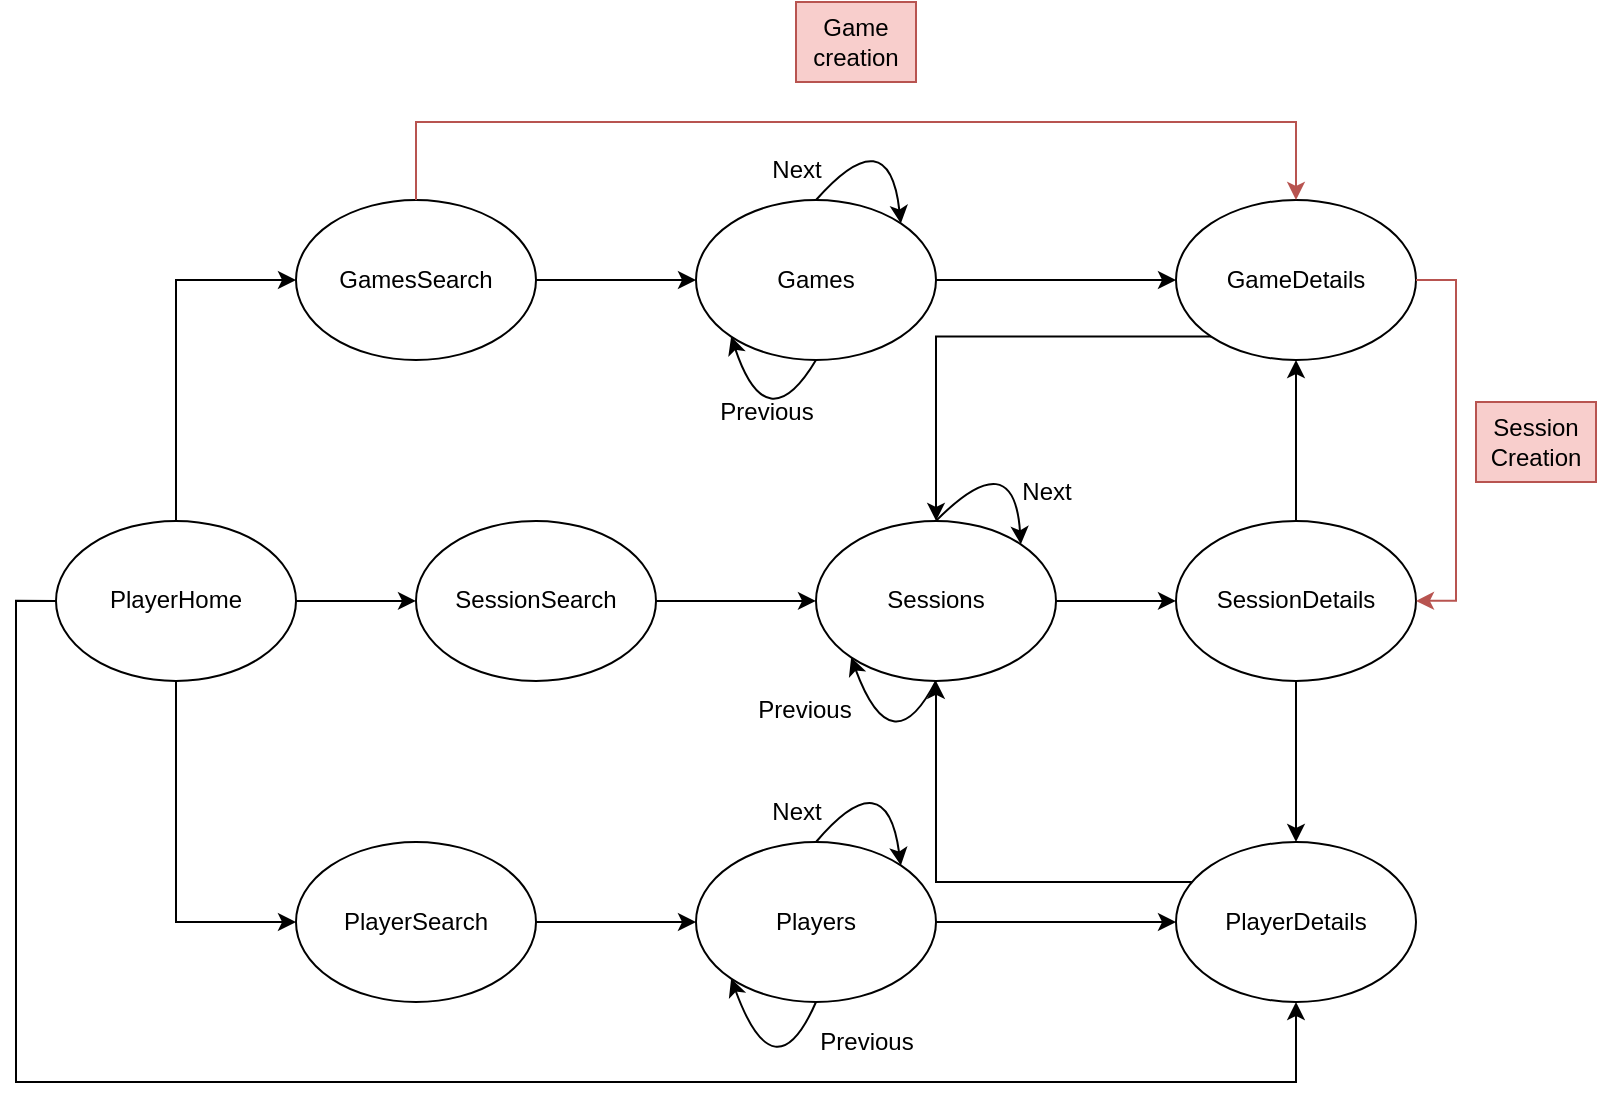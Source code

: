 <mxfile version="20.8.16" type="device"><diagram name="Página-1" id="NKFgEqGkxe1qv2dZLXt7"><mxGraphModel dx="714" dy="423" grid="1" gridSize="10" guides="1" tooltips="1" connect="1" arrows="1" fold="1" page="1" pageScale="1" pageWidth="827" pageHeight="1169" math="0" shadow="0"><root><mxCell id="0"/><mxCell id="1" parent="0"/><mxCell id="ochfXIyHOkyKtOQnSNJS-15" style="edgeStyle=orthogonalEdgeStyle;rounded=0;orthogonalLoop=1;jettySize=auto;html=1;exitX=0.5;exitY=0;exitDx=0;exitDy=0;entryX=0;entryY=0.5;entryDx=0;entryDy=0;" parent="1" source="ochfXIyHOkyKtOQnSNJS-1" target="ochfXIyHOkyKtOQnSNJS-2" edge="1"><mxGeometry relative="1" as="geometry"/></mxCell><mxCell id="ochfXIyHOkyKtOQnSNJS-16" style="edgeStyle=orthogonalEdgeStyle;rounded=0;orthogonalLoop=1;jettySize=auto;html=1;exitX=1;exitY=0.5;exitDx=0;exitDy=0;entryX=0;entryY=0.5;entryDx=0;entryDy=0;" parent="1" source="ochfXIyHOkyKtOQnSNJS-1" target="ochfXIyHOkyKtOQnSNJS-3" edge="1"><mxGeometry relative="1" as="geometry"/></mxCell><mxCell id="biwwcFZBRJivJuegS2SM-2" style="edgeStyle=orthogonalEdgeStyle;rounded=0;orthogonalLoop=1;jettySize=auto;html=1;exitX=0.5;exitY=1;exitDx=0;exitDy=0;entryX=0;entryY=0.5;entryDx=0;entryDy=0;" parent="1" source="ochfXIyHOkyKtOQnSNJS-1" target="biwwcFZBRJivJuegS2SM-1" edge="1"><mxGeometry relative="1" as="geometry"/></mxCell><mxCell id="biwwcFZBRJivJuegS2SM-14" style="edgeStyle=orthogonalEdgeStyle;rounded=0;orthogonalLoop=1;jettySize=auto;html=1;exitX=0;exitY=0.5;exitDx=0;exitDy=0;entryX=0.5;entryY=1;entryDx=0;entryDy=0;" parent="1" source="ochfXIyHOkyKtOQnSNJS-1" target="ochfXIyHOkyKtOQnSNJS-6" edge="1"><mxGeometry relative="1" as="geometry"><Array as="points"><mxPoint x="20" y="379"/><mxPoint x="20" y="620"/><mxPoint x="660" y="620"/></Array></mxGeometry></mxCell><mxCell id="ochfXIyHOkyKtOQnSNJS-1" value="PlayerHome" style="ellipse;whiteSpace=wrap;html=1;rotation=0;" parent="1" vertex="1"><mxGeometry x="40" y="339.44" width="120" height="80" as="geometry"/></mxCell><mxCell id="ochfXIyHOkyKtOQnSNJS-32" style="edgeStyle=orthogonalEdgeStyle;rounded=0;orthogonalLoop=1;jettySize=auto;html=1;exitX=1;exitY=0.5;exitDx=0;exitDy=0;" parent="1" source="ochfXIyHOkyKtOQnSNJS-2" target="ochfXIyHOkyKtOQnSNJS-28" edge="1"><mxGeometry relative="1" as="geometry"/></mxCell><mxCell id="ochfXIyHOkyKtOQnSNJS-2" value="GamesSearch" style="ellipse;whiteSpace=wrap;html=1;rotation=0;" parent="1" vertex="1"><mxGeometry x="160" y="179" width="120" height="80" as="geometry"/></mxCell><mxCell id="ochfXIyHOkyKtOQnSNJS-18" style="edgeStyle=orthogonalEdgeStyle;rounded=0;orthogonalLoop=1;jettySize=auto;html=1;exitX=1;exitY=0.5;exitDx=0;exitDy=0;entryX=0;entryY=0.5;entryDx=0;entryDy=0;" parent="1" source="ochfXIyHOkyKtOQnSNJS-3" target="ochfXIyHOkyKtOQnSNJS-4" edge="1"><mxGeometry relative="1" as="geometry"/></mxCell><mxCell id="ochfXIyHOkyKtOQnSNJS-3" value="SessionSearch" style="ellipse;whiteSpace=wrap;html=1;rotation=0;" parent="1" vertex="1"><mxGeometry x="220" y="339.44" width="120" height="80" as="geometry"/></mxCell><mxCell id="ochfXIyHOkyKtOQnSNJS-10" style="edgeStyle=orthogonalEdgeStyle;rounded=0;orthogonalLoop=1;jettySize=auto;html=1;exitX=1;exitY=0.5;exitDx=0;exitDy=0;entryX=0;entryY=0.5;entryDx=0;entryDy=0;" parent="1" source="ochfXIyHOkyKtOQnSNJS-4" target="ochfXIyHOkyKtOQnSNJS-5" edge="1"><mxGeometry relative="1" as="geometry"/></mxCell><mxCell id="ochfXIyHOkyKtOQnSNJS-4" value="Sessions" style="ellipse;whiteSpace=wrap;html=1;rotation=0;" parent="1" vertex="1"><mxGeometry x="420" y="339.44" width="120" height="80" as="geometry"/></mxCell><mxCell id="ochfXIyHOkyKtOQnSNJS-8" style="edgeStyle=orthogonalEdgeStyle;rounded=0;orthogonalLoop=1;jettySize=auto;html=1;exitX=0.5;exitY=0;exitDx=0;exitDy=0;entryX=0.5;entryY=1;entryDx=0;entryDy=0;" parent="1" source="ochfXIyHOkyKtOQnSNJS-5" target="ochfXIyHOkyKtOQnSNJS-7" edge="1"><mxGeometry relative="1" as="geometry"/></mxCell><mxCell id="ochfXIyHOkyKtOQnSNJS-9" style="edgeStyle=orthogonalEdgeStyle;rounded=0;orthogonalLoop=1;jettySize=auto;html=1;exitX=0.5;exitY=1;exitDx=0;exitDy=0;entryX=0.5;entryY=0;entryDx=0;entryDy=0;" parent="1" source="ochfXIyHOkyKtOQnSNJS-5" target="ochfXIyHOkyKtOQnSNJS-6" edge="1"><mxGeometry relative="1" as="geometry"/></mxCell><mxCell id="ochfXIyHOkyKtOQnSNJS-5" value="SessionDetails" style="ellipse;whiteSpace=wrap;html=1;rotation=0;" parent="1" vertex="1"><mxGeometry x="600" y="339.44" width="120" height="80" as="geometry"/></mxCell><mxCell id="ochfXIyHOkyKtOQnSNJS-11" style="edgeStyle=orthogonalEdgeStyle;rounded=0;orthogonalLoop=1;jettySize=auto;html=1;exitX=0;exitY=0;exitDx=0;exitDy=0;entryX=0.5;entryY=1;entryDx=0;entryDy=0;" parent="1" source="ochfXIyHOkyKtOQnSNJS-6" target="ochfXIyHOkyKtOQnSNJS-4" edge="1"><mxGeometry relative="1" as="geometry"><Array as="points"><mxPoint x="618" y="520"/><mxPoint x="480" y="520"/></Array></mxGeometry></mxCell><mxCell id="ochfXIyHOkyKtOQnSNJS-6" value="PlayerDetails" style="ellipse;whiteSpace=wrap;html=1;rotation=0;" parent="1" vertex="1"><mxGeometry x="600" y="500" width="120" height="80" as="geometry"/></mxCell><mxCell id="ochfXIyHOkyKtOQnSNJS-12" style="edgeStyle=orthogonalEdgeStyle;rounded=0;orthogonalLoop=1;jettySize=auto;html=1;exitX=0;exitY=1;exitDx=0;exitDy=0;entryX=0.5;entryY=0;entryDx=0;entryDy=0;" parent="1" source="ochfXIyHOkyKtOQnSNJS-7" target="ochfXIyHOkyKtOQnSNJS-4" edge="1"><mxGeometry relative="1" as="geometry"><mxPoint x="505.02" y="329" as="targetPoint"/></mxGeometry></mxCell><mxCell id="ochfXIyHOkyKtOQnSNJS-7" value="GameDetails" style="ellipse;whiteSpace=wrap;html=1;rotation=0;" parent="1" vertex="1"><mxGeometry x="600" y="179" width="120" height="80" as="geometry"/></mxCell><mxCell id="ochfXIyHOkyKtOQnSNJS-20" value="Previous" style="text;html=1;align=center;verticalAlign=middle;resizable=0;points=[];autosize=1;strokeColor=none;fillColor=none;" parent="1" vertex="1"><mxGeometry x="379" y="419.44" width="70" height="30" as="geometry"/></mxCell><mxCell id="ochfXIyHOkyKtOQnSNJS-23" value="Next" style="text;html=1;align=center;verticalAlign=middle;resizable=0;points=[];autosize=1;strokeColor=none;fillColor=none;" parent="1" vertex="1"><mxGeometry x="510" y="310" width="50" height="30" as="geometry"/></mxCell><mxCell id="ochfXIyHOkyKtOQnSNJS-33" style="edgeStyle=orthogonalEdgeStyle;rounded=0;orthogonalLoop=1;jettySize=auto;html=1;exitX=1;exitY=0.5;exitDx=0;exitDy=0;entryX=0;entryY=0.5;entryDx=0;entryDy=0;" parent="1" source="ochfXIyHOkyKtOQnSNJS-28" target="ochfXIyHOkyKtOQnSNJS-7" edge="1"><mxGeometry relative="1" as="geometry"/></mxCell><mxCell id="ochfXIyHOkyKtOQnSNJS-28" value="Games" style="ellipse;whiteSpace=wrap;html=1;rotation=0;" parent="1" vertex="1"><mxGeometry x="360" y="179" width="120" height="80" as="geometry"/></mxCell><mxCell id="ochfXIyHOkyKtOQnSNJS-29" value="Next" style="text;html=1;align=center;verticalAlign=middle;resizable=0;points=[];autosize=1;strokeColor=none;fillColor=none;" parent="1" vertex="1"><mxGeometry x="385" y="149" width="50" height="30" as="geometry"/></mxCell><mxCell id="ochfXIyHOkyKtOQnSNJS-31" value="Previous" style="text;html=1;align=center;verticalAlign=middle;resizable=0;points=[];autosize=1;strokeColor=none;fillColor=none;" parent="1" vertex="1"><mxGeometry x="360" y="270" width="70" height="30" as="geometry"/></mxCell><mxCell id="6LK2iCrdNSkzH9gPtqsH-3" value="" style="curved=1;endArrow=classic;html=1;rounded=0;exitX=0.5;exitY=0;exitDx=0;exitDy=0;entryX=1;entryY=0;entryDx=0;entryDy=0;" parent="1" source="ochfXIyHOkyKtOQnSNJS-4" target="ochfXIyHOkyKtOQnSNJS-4" edge="1"><mxGeometry width="50" height="50" relative="1" as="geometry"><mxPoint x="500" y="340" as="sourcePoint"/><mxPoint x="538.891" y="351.716" as="targetPoint"/><Array as="points"><mxPoint x="519" y="300"/></Array></mxGeometry></mxCell><mxCell id="6LK2iCrdNSkzH9gPtqsH-4" value="" style="curved=1;endArrow=classic;html=1;rounded=0;exitX=0.5;exitY=1;exitDx=0;exitDy=0;entryX=0;entryY=1;entryDx=0;entryDy=0;" parent="1" source="ochfXIyHOkyKtOQnSNJS-4" target="ochfXIyHOkyKtOQnSNJS-4" edge="1"><mxGeometry width="50" height="50" relative="1" as="geometry"><mxPoint x="473.89" y="421.72" as="sourcePoint"/><mxPoint x="434.999" y="410.004" as="targetPoint"/><Array as="points"><mxPoint x="457.89" y="462.72"/></Array></mxGeometry></mxCell><mxCell id="CblCl0UuQNC7QLymjNlL-2" value="Game creation" style="text;html=1;align=center;verticalAlign=middle;whiteSpace=wrap;rounded=0;fillColor=#f8cecc;strokeColor=#b85450;" parent="1" vertex="1"><mxGeometry x="410" y="80" width="60" height="40" as="geometry"/></mxCell><mxCell id="CblCl0UuQNC7QLymjNlL-4" value="Session Creation" style="text;html=1;align=center;verticalAlign=middle;whiteSpace=wrap;rounded=0;fillColor=#f8cecc;strokeColor=#b85450;" parent="1" vertex="1"><mxGeometry x="750" y="280" width="60" height="40" as="geometry"/></mxCell><mxCell id="1bqZK_6vjFX7pvFv9zdN-2" style="edgeStyle=orthogonalEdgeStyle;rounded=0;orthogonalLoop=1;jettySize=auto;html=1;entryX=0.5;entryY=0;entryDx=0;entryDy=0;fillColor=#f8cecc;strokeColor=#b85450;" parent="1" source="ochfXIyHOkyKtOQnSNJS-2" target="ochfXIyHOkyKtOQnSNJS-7" edge="1"><mxGeometry relative="1" as="geometry"><mxPoint x="290" y="229" as="sourcePoint"/><mxPoint x="680" y="140" as="targetPoint"/><Array as="points"><mxPoint x="220" y="140"/><mxPoint x="660" y="140"/></Array></mxGeometry></mxCell><mxCell id="1bqZK_6vjFX7pvFv9zdN-3" style="edgeStyle=orthogonalEdgeStyle;rounded=0;orthogonalLoop=1;jettySize=auto;html=1;exitX=1;exitY=0.5;exitDx=0;exitDy=0;entryX=1;entryY=0.5;entryDx=0;entryDy=0;fillColor=#f8cecc;strokeColor=#b85450;" parent="1" source="ochfXIyHOkyKtOQnSNJS-7" target="ochfXIyHOkyKtOQnSNJS-5" edge="1"><mxGeometry relative="1" as="geometry"><mxPoint x="490" y="229" as="sourcePoint"/><mxPoint x="760" y="380" as="targetPoint"/><Array as="points"><mxPoint x="740" y="219"/><mxPoint x="740" y="379"/></Array></mxGeometry></mxCell><mxCell id="biwwcFZBRJivJuegS2SM-4" style="edgeStyle=orthogonalEdgeStyle;rounded=0;orthogonalLoop=1;jettySize=auto;html=1;exitX=1;exitY=0.5;exitDx=0;exitDy=0;entryX=0;entryY=0.5;entryDx=0;entryDy=0;" parent="1" source="biwwcFZBRJivJuegS2SM-1" target="biwwcFZBRJivJuegS2SM-3" edge="1"><mxGeometry relative="1" as="geometry"/></mxCell><mxCell id="biwwcFZBRJivJuegS2SM-1" value="PlayerSearch" style="ellipse;whiteSpace=wrap;html=1;rotation=0;" parent="1" vertex="1"><mxGeometry x="160" y="500" width="120" height="80" as="geometry"/></mxCell><mxCell id="biwwcFZBRJivJuegS2SM-5" style="edgeStyle=orthogonalEdgeStyle;rounded=0;orthogonalLoop=1;jettySize=auto;html=1;exitX=1;exitY=0.5;exitDx=0;exitDy=0;entryX=0;entryY=0.5;entryDx=0;entryDy=0;" parent="1" source="biwwcFZBRJivJuegS2SM-3" target="ochfXIyHOkyKtOQnSNJS-6" edge="1"><mxGeometry relative="1" as="geometry"/></mxCell><mxCell id="biwwcFZBRJivJuegS2SM-3" value="Players" style="ellipse;whiteSpace=wrap;html=1;rotation=0;" parent="1" vertex="1"><mxGeometry x="360" y="500" width="120" height="80" as="geometry"/></mxCell><mxCell id="biwwcFZBRJivJuegS2SM-8" value="Next" style="text;html=1;align=center;verticalAlign=middle;resizable=0;points=[];autosize=1;strokeColor=none;fillColor=none;" parent="1" vertex="1"><mxGeometry x="385" y="470" width="50" height="30" as="geometry"/></mxCell><mxCell id="biwwcFZBRJivJuegS2SM-12" value="Previous" style="text;html=1;align=center;verticalAlign=middle;resizable=0;points=[];autosize=1;strokeColor=none;fillColor=none;" parent="1" vertex="1"><mxGeometry x="410" y="585" width="70" height="30" as="geometry"/></mxCell><mxCell id="9u1jcwGkw7AZ8klF3CZm-1" value="" style="curved=1;endArrow=classic;html=1;rounded=0;entryX=1;entryY=0;entryDx=0;entryDy=0;exitX=0.5;exitY=0;exitDx=0;exitDy=0;" edge="1" parent="1" source="ochfXIyHOkyKtOQnSNJS-28" target="ochfXIyHOkyKtOQnSNJS-28"><mxGeometry width="50" height="50" relative="1" as="geometry"><mxPoint x="439" y="177" as="sourcePoint"/><mxPoint x="459.876" y="188.796" as="targetPoint"/><Array as="points"><mxPoint x="456.45" y="137.64"/></Array></mxGeometry></mxCell><mxCell id="9u1jcwGkw7AZ8klF3CZm-2" value="" style="curved=1;endArrow=classic;html=1;rounded=0;exitX=0.5;exitY=1;exitDx=0;exitDy=0;entryX=0;entryY=1;entryDx=0;entryDy=0;" edge="1" parent="1" source="ochfXIyHOkyKtOQnSNJS-28" target="ochfXIyHOkyKtOQnSNJS-28"><mxGeometry width="50" height="50" relative="1" as="geometry"><mxPoint x="397.29" y="253.96" as="sourcePoint"/><mxPoint x="375.024" y="245.364" as="targetPoint"/><Array as="points"><mxPoint x="395.34" y="300.36"/></Array></mxGeometry></mxCell><mxCell id="9u1jcwGkw7AZ8klF3CZm-8" value="" style="curved=1;endArrow=classic;html=1;rounded=0;exitX=0.5;exitY=1;exitDx=0;exitDy=0;entryX=0;entryY=1;entryDx=0;entryDy=0;" edge="1" parent="1" source="biwwcFZBRJivJuegS2SM-3" target="biwwcFZBRJivJuegS2SM-3"><mxGeometry width="50" height="50" relative="1" as="geometry"><mxPoint x="421.43" y="584.22" as="sourcePoint"/><mxPoint x="340" y="600" as="targetPoint"/><Array as="points"><mxPoint x="399.32" y="627.5"/></Array></mxGeometry></mxCell><mxCell id="9u1jcwGkw7AZ8klF3CZm-11" value="" style="curved=1;endArrow=classic;html=1;rounded=0;entryX=1;entryY=0;entryDx=0;entryDy=0;exitX=0.7;exitY=1;exitDx=0;exitDy=0;exitPerimeter=0;" edge="1" parent="1" source="biwwcFZBRJivJuegS2SM-8" target="biwwcFZBRJivJuegS2SM-3"><mxGeometry width="50" height="50" relative="1" as="geometry"><mxPoint x="360" y="490" as="sourcePoint"/><mxPoint x="450" y="500" as="targetPoint"/><Array as="points"><mxPoint x="455.24" y="458.46"/></Array></mxGeometry></mxCell></root></mxGraphModel></diagram></mxfile>